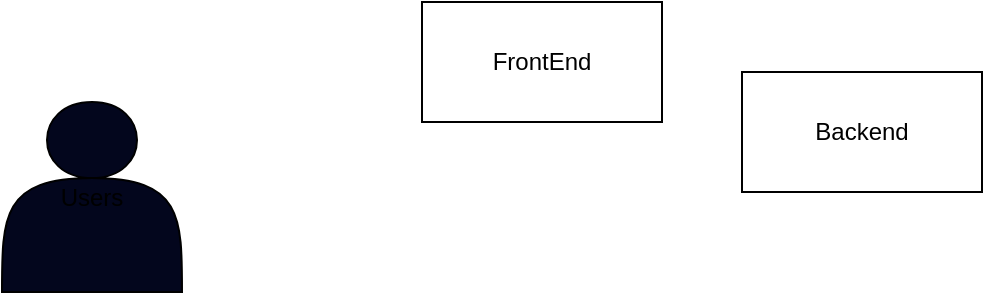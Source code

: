 <mxfile>
    <diagram id="UWpIcCPWmxPu6pcbWCly" name="Page-1">
        <mxGraphModel dx="898" dy="647" grid="1" gridSize="10" guides="1" tooltips="1" connect="1" arrows="1" fold="1" page="1" pageScale="1" pageWidth="850" pageHeight="1100" background="none" math="0" shadow="0">
            <root>
                <mxCell id="0"/>
                <mxCell id="1" parent="0"/>
                <mxCell id="4" value="FrontEnd&lt;br&gt;" style="whiteSpace=wrap;html=1;rounded=0;" vertex="1" parent="1">
                    <mxGeometry x="280" y="110" width="120" height="60" as="geometry"/>
                </mxCell>
                <mxCell id="5" value="Backend&lt;br&gt;" style="whiteSpace=wrap;html=1;rounded=0;" vertex="1" parent="1">
                    <mxGeometry x="440" y="145" width="120" height="60" as="geometry"/>
                </mxCell>
                <mxCell id="7" value="Users&lt;br&gt;" style="shape=actor;whiteSpace=wrap;html=1;fillColor=#03061D;rounded=0;" vertex="1" parent="1">
                    <mxGeometry x="70" y="160" width="90" height="95" as="geometry"/>
                </mxCell>
            </root>
        </mxGraphModel>
    </diagram>
</mxfile>